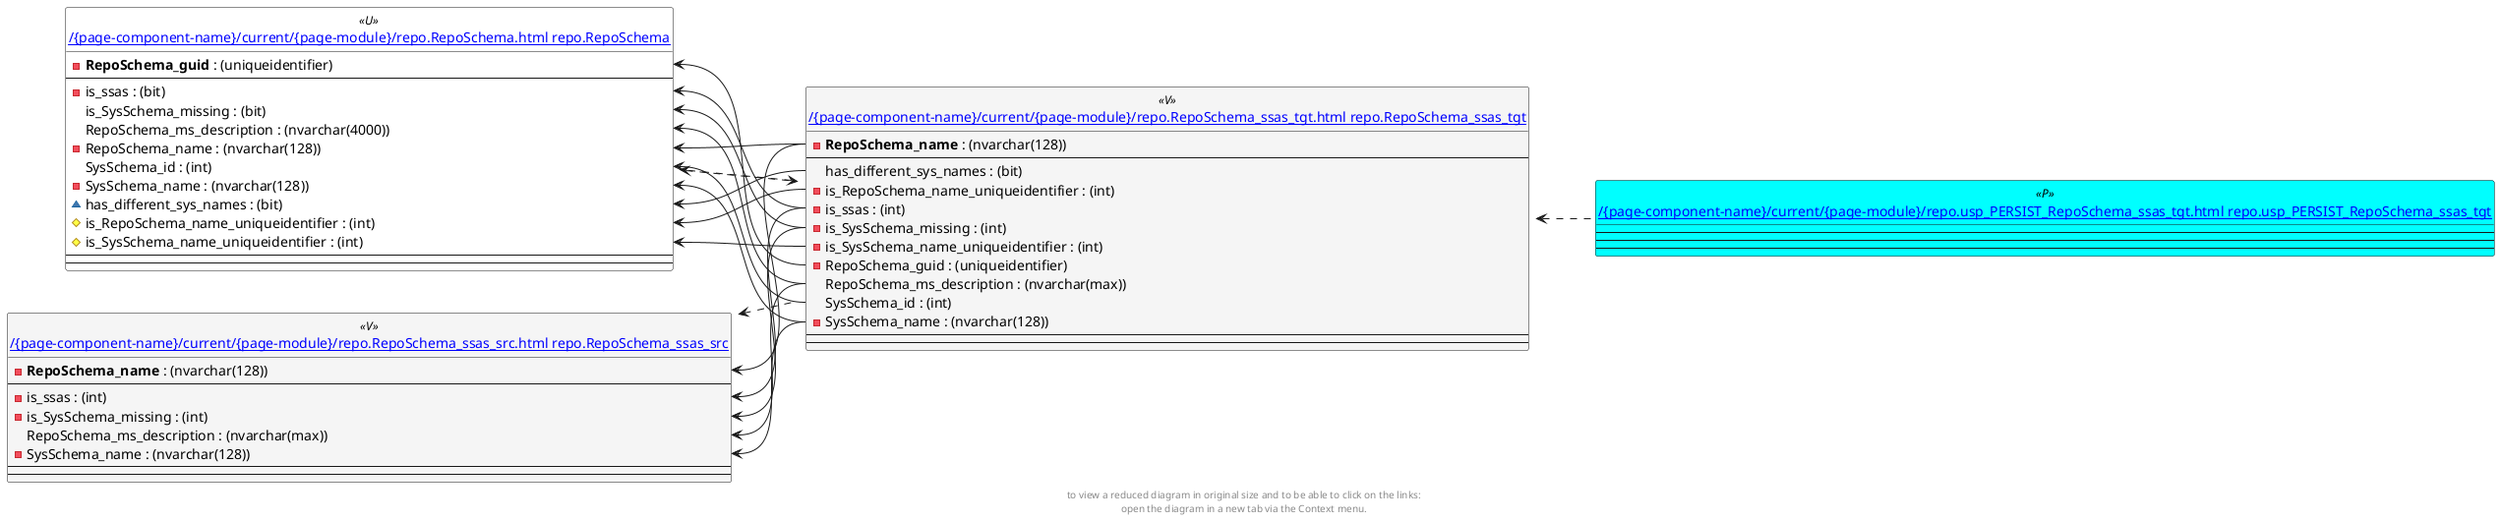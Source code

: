 @startuml
left to right direction
'top to bottom direction
hide circle
'avoide "." issues:
set namespaceSeparator none


skinparam class {
  BackgroundColor White
  BackgroundColor<<FN>> Yellow
  BackgroundColor<<FS>> Yellow
  BackgroundColor<<FT>> LightGray
  BackgroundColor<<IF>> Yellow
  BackgroundColor<<IS>> Yellow
  BackgroundColor<<P>> Aqua
  BackgroundColor<<PC>> Aqua
  BackgroundColor<<SN>> Yellow
  BackgroundColor<<SO>> SlateBlue
  BackgroundColor<<TF>> LightGray
  BackgroundColor<<TR>> Tomato
  BackgroundColor<<U>> White
  BackgroundColor<<V>> WhiteSmoke
  BackgroundColor<<X>> Aqua
}


entity "[[{site-url}/{page-component-name}/current/{page-module}/repo.RepoSchema.html repo.RepoSchema]]" as repo.RepoSchema << U >> {
  - **RepoSchema_guid** : (uniqueidentifier)
  --
  - is_ssas : (bit)
  is_SysSchema_missing : (bit)
  RepoSchema_ms_description : (nvarchar(4000))
  - RepoSchema_name : (nvarchar(128))
  SysSchema_id : (int)
  - SysSchema_name : (nvarchar(128))
  ~ has_different_sys_names : (bit)
  # is_RepoSchema_name_uniqueidentifier : (int)
  # is_SysSchema_name_uniqueidentifier : (int)
  --
  --
}

entity "[[{site-url}/{page-component-name}/current/{page-module}/repo.RepoSchema_ssas_src.html repo.RepoSchema_ssas_src]]" as repo.RepoSchema_ssas_src << V >> {
  - **RepoSchema_name** : (nvarchar(128))
  --
  - is_ssas : (int)
  - is_SysSchema_missing : (int)
  RepoSchema_ms_description : (nvarchar(max))
  - SysSchema_name : (nvarchar(128))
  --
  --
}

entity "[[{site-url}/{page-component-name}/current/{page-module}/repo.RepoSchema_ssas_tgt.html repo.RepoSchema_ssas_tgt]]" as repo.RepoSchema_ssas_tgt << V >> {
  - **RepoSchema_name** : (nvarchar(128))
  --
  has_different_sys_names : (bit)
  - is_RepoSchema_name_uniqueidentifier : (int)
  - is_ssas : (int)
  - is_SysSchema_missing : (int)
  - is_SysSchema_name_uniqueidentifier : (int)
  - RepoSchema_guid : (uniqueidentifier)
  RepoSchema_ms_description : (nvarchar(max))
  SysSchema_id : (int)
  - SysSchema_name : (nvarchar(128))
  --
  --
}

entity "[[{site-url}/{page-component-name}/current/{page-module}/repo.usp_PERSIST_RepoSchema_ssas_tgt.html repo.usp_PERSIST_RepoSchema_ssas_tgt]]" as repo.usp_PERSIST_RepoSchema_ssas_tgt << P >> {
  --
  --
  --
}

repo.RepoSchema <.. repo.RepoSchema_ssas_tgt
repo.RepoSchema_ssas_src <.. repo.RepoSchema_ssas_tgt
repo.RepoSchema_ssas_tgt <.. repo.RepoSchema
repo.RepoSchema_ssas_tgt <.. repo.usp_PERSIST_RepoSchema_ssas_tgt
repo.RepoSchema::has_different_sys_names <-- repo.RepoSchema_ssas_tgt::has_different_sys_names
repo.RepoSchema::is_RepoSchema_name_uniqueidentifier <-- repo.RepoSchema_ssas_tgt::is_RepoSchema_name_uniqueidentifier
repo.RepoSchema::is_ssas <-- repo.RepoSchema_ssas_tgt::is_ssas
repo.RepoSchema::is_SysSchema_missing <-- repo.RepoSchema_ssas_tgt::is_SysSchema_missing
repo.RepoSchema::is_SysSchema_name_uniqueidentifier <-- repo.RepoSchema_ssas_tgt::is_SysSchema_name_uniqueidentifier
repo.RepoSchema::RepoSchema_guid <-- repo.RepoSchema_ssas_tgt::RepoSchema_guid
repo.RepoSchema::RepoSchema_ms_description <-- repo.RepoSchema_ssas_tgt::RepoSchema_ms_description
repo.RepoSchema::RepoSchema_name <-- repo.RepoSchema_ssas_tgt::RepoSchema_name
repo.RepoSchema::SysSchema_id <-- repo.RepoSchema_ssas_tgt::SysSchema_id
repo.RepoSchema::SysSchema_name <-- repo.RepoSchema_ssas_tgt::SysSchema_name
repo.RepoSchema_ssas_src::is_ssas <-- repo.RepoSchema_ssas_tgt::is_ssas
repo.RepoSchema_ssas_src::is_SysSchema_missing <-- repo.RepoSchema_ssas_tgt::is_SysSchema_missing
repo.RepoSchema_ssas_src::RepoSchema_ms_description <-- repo.RepoSchema_ssas_tgt::RepoSchema_ms_description
repo.RepoSchema_ssas_src::RepoSchema_name <-- repo.RepoSchema_ssas_tgt::RepoSchema_name
repo.RepoSchema_ssas_src::SysSchema_name <-- repo.RepoSchema_ssas_tgt::SysSchema_name
footer
to view a reduced diagram in original size and to be able to click on the links:
open the diagram in a new tab via the Context menu.
end footer

@enduml

